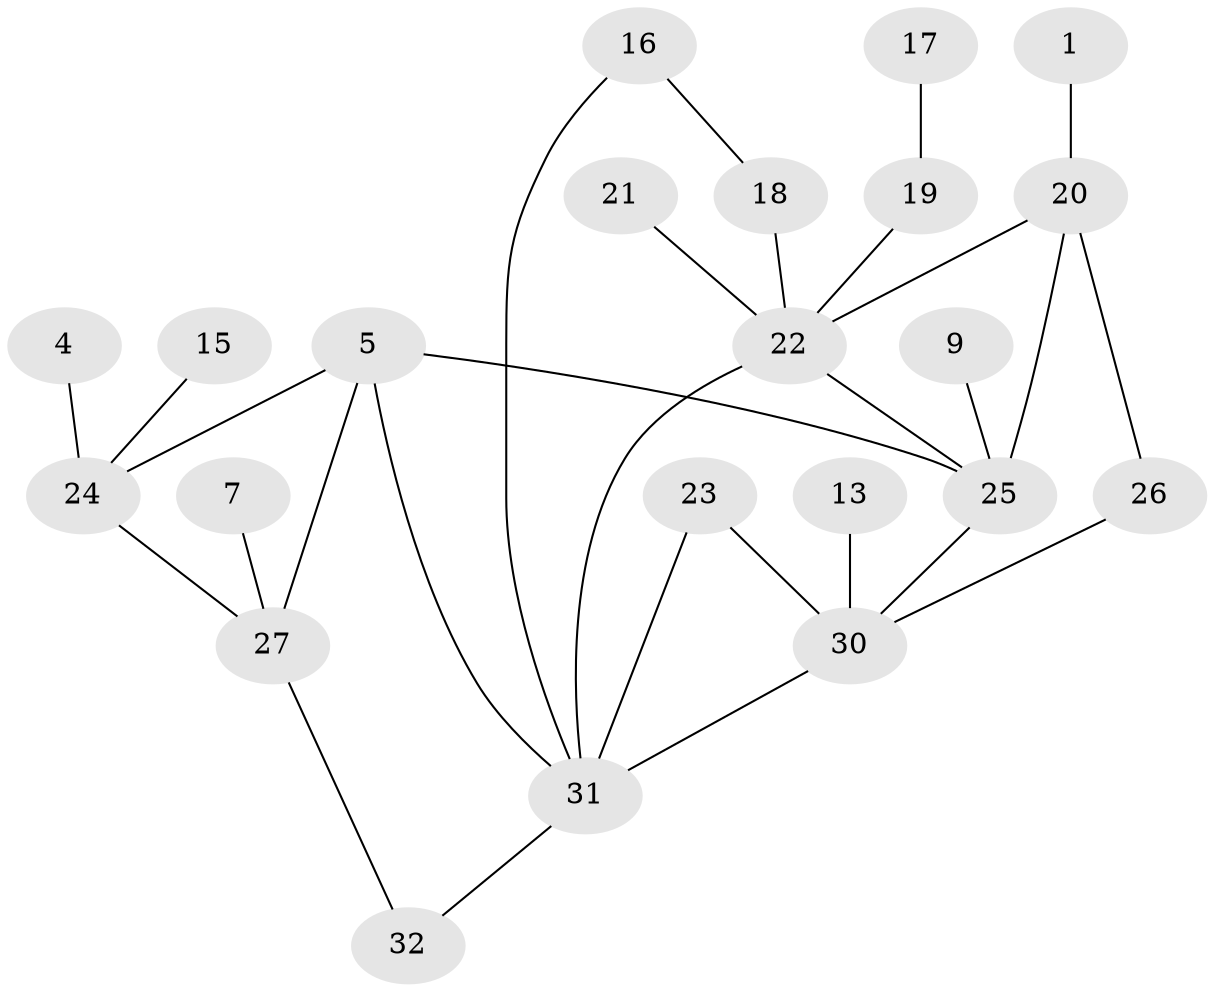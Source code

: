 // original degree distribution, {2: 0.2857142857142857, 1: 0.30158730158730157, 0: 0.1111111111111111, 4: 0.12698412698412698, 3: 0.15873015873015872, 5: 0.015873015873015872}
// Generated by graph-tools (version 1.1) at 2025/25/03/09/25 03:25:20]
// undirected, 22 vertices, 29 edges
graph export_dot {
graph [start="1"]
  node [color=gray90,style=filled];
  1;
  4;
  5;
  7;
  9;
  13;
  15;
  16;
  17;
  18;
  19;
  20;
  21;
  22;
  23;
  24;
  25;
  26;
  27;
  30;
  31;
  32;
  1 -- 20 [weight=1.0];
  4 -- 24 [weight=1.0];
  5 -- 24 [weight=1.0];
  5 -- 25 [weight=1.0];
  5 -- 27 [weight=1.0];
  5 -- 31 [weight=1.0];
  7 -- 27 [weight=1.0];
  9 -- 25 [weight=1.0];
  13 -- 30 [weight=1.0];
  15 -- 24 [weight=1.0];
  16 -- 18 [weight=1.0];
  16 -- 31 [weight=1.0];
  17 -- 19 [weight=1.0];
  18 -- 22 [weight=1.0];
  19 -- 22 [weight=1.0];
  20 -- 22 [weight=1.0];
  20 -- 25 [weight=1.0];
  20 -- 26 [weight=1.0];
  21 -- 22 [weight=1.0];
  22 -- 25 [weight=1.0];
  22 -- 31 [weight=1.0];
  23 -- 30 [weight=1.0];
  23 -- 31 [weight=2.0];
  24 -- 27 [weight=1.0];
  25 -- 30 [weight=1.0];
  26 -- 30 [weight=1.0];
  27 -- 32 [weight=1.0];
  30 -- 31 [weight=1.0];
  31 -- 32 [weight=1.0];
}
